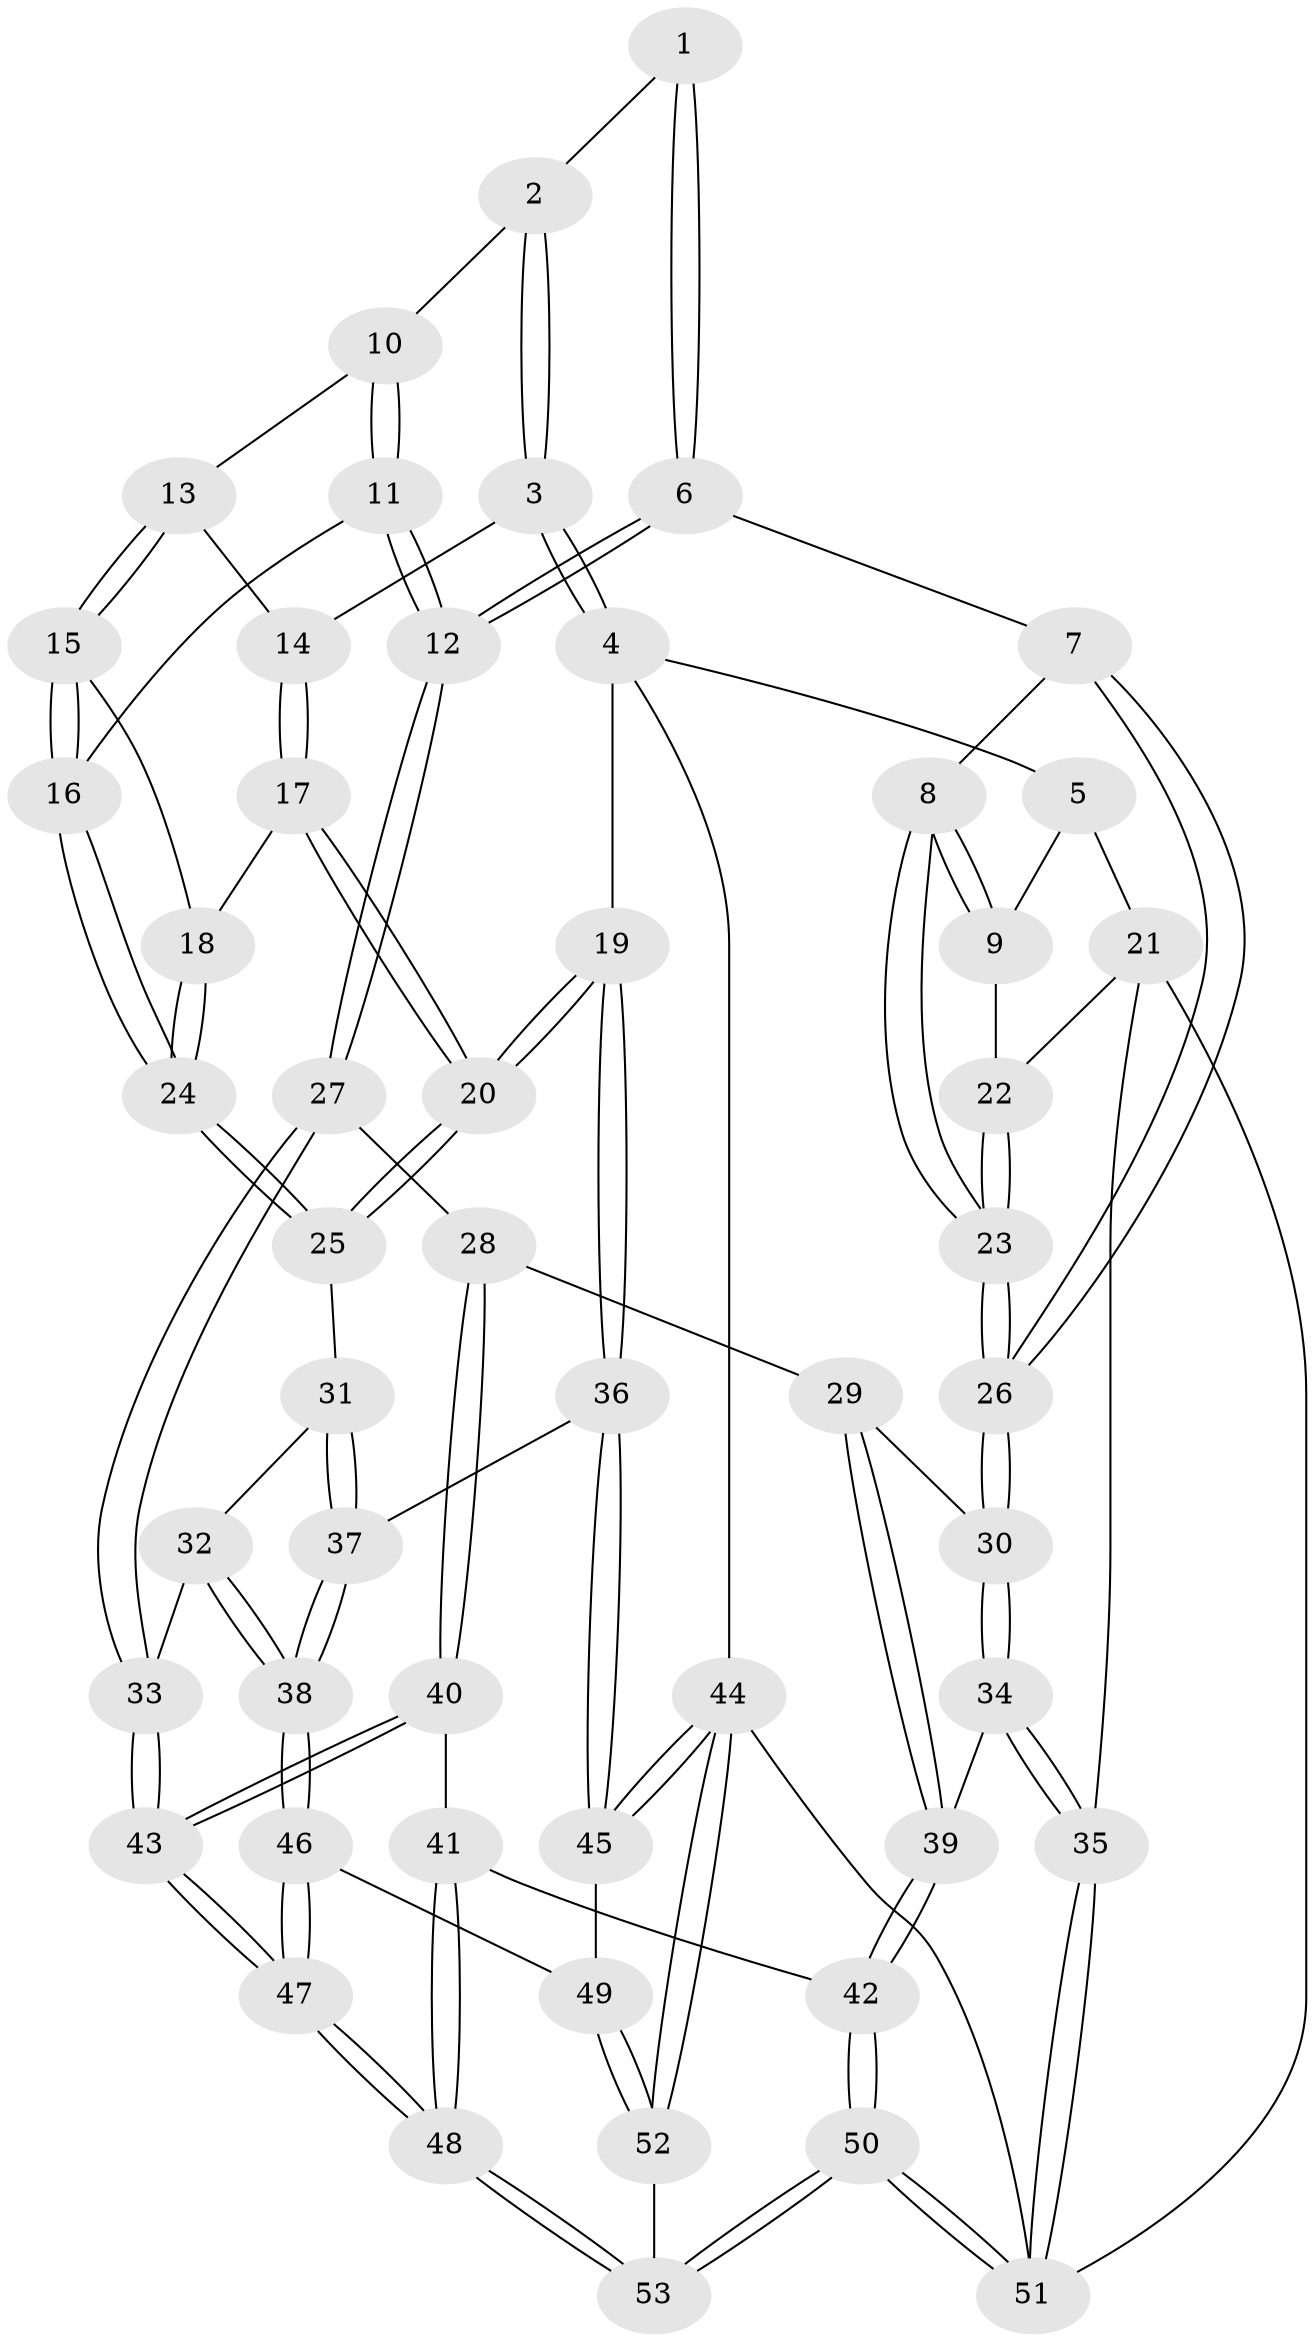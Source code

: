 // Generated by graph-tools (version 1.1) at 2025/38/03/09/25 02:38:35]
// undirected, 53 vertices, 129 edges
graph export_dot {
graph [start="1"]
  node [color=gray90,style=filled];
  1 [pos="+0.5241930720446774+0"];
  2 [pos="+0.6999093902359153+0"];
  3 [pos="+1+0"];
  4 [pos="+1+0"];
  5 [pos="+0.2424554804508217+0"];
  6 [pos="+0.45005647959778383+0.287608715415237"];
  7 [pos="+0.4328450650392914+0.2808803351036343"];
  8 [pos="+0.30455685074144445+0.22581827760711848"];
  9 [pos="+0.1987726647465843+0.12125679853166753"];
  10 [pos="+0.7100691617835361+0"];
  11 [pos="+0.6247397821135781+0.30829387123884555"];
  12 [pos="+0.5186587840069239+0.3678503427992247"];
  13 [pos="+0.8431181702612017+0.1873185187654793"];
  14 [pos="+0.8929331729549003+0.1956093737344706"];
  15 [pos="+0.6950607003400344+0.30040016299212396"];
  16 [pos="+0.6487137955169318+0.30824854544211083"];
  17 [pos="+0.9905661883367346+0.30827886221100875"];
  18 [pos="+0.8420240919700255+0.34782114062808955"];
  19 [pos="+1+0.38791796751340774"];
  20 [pos="+1+0.3744558571306296"];
  21 [pos="+0+0.18954596202175622"];
  22 [pos="+0.06517384025625819+0.19783268188161124"];
  23 [pos="+0.12605363308059384+0.46166162617695816"];
  24 [pos="+0.8262726104556433+0.47023741999672053"];
  25 [pos="+0.8314025818057743+0.48855424916323303"];
  26 [pos="+0.1255486914148487+0.46540663000854926"];
  27 [pos="+0.5142945350797141+0.4039114402451405"];
  28 [pos="+0.4041587309430144+0.517530405721829"];
  29 [pos="+0.4003454228635523+0.5183495675160825"];
  30 [pos="+0.12389208259210215+0.47488276786074773"];
  31 [pos="+0.8187403121319284+0.5146675212952483"];
  32 [pos="+0.7389153014853618+0.5708183551141403"];
  33 [pos="+0.6752661463805+0.5764907921828055"];
  34 [pos="+0+0.6042481776181714"];
  35 [pos="+0+0.617054758116614"];
  36 [pos="+1+0.4781299195581045"];
  37 [pos="+0.9590951141058098+0.6050328549350005"];
  38 [pos="+0.8854892826755342+0.7016412112200736"];
  39 [pos="+0.19704670156178858+0.7462446254690076"];
  40 [pos="+0.40500367769354256+0.5214739833040967"];
  41 [pos="+0.4120039065201622+0.666247294459625"];
  42 [pos="+0.24824153431643603+0.8307015071250325"];
  43 [pos="+0.6321227977451638+0.8203506567666629"];
  44 [pos="+1+1"];
  45 [pos="+1+0.9090605632290952"];
  46 [pos="+0.8835107451671931+0.7880333046352224"];
  47 [pos="+0.6297809700150118+0.9303214210367211"];
  48 [pos="+0.5942518390200364+0.9915894704926081"];
  49 [pos="+1+0.8342323881757948"];
  50 [pos="+0.33846959293195017+1"];
  51 [pos="+0+1"];
  52 [pos="+0.7507221472787093+1"];
  53 [pos="+0.5811011924695263+1"];
  1 -- 2;
  1 -- 6;
  1 -- 6;
  2 -- 3;
  2 -- 3;
  2 -- 10;
  3 -- 4;
  3 -- 4;
  3 -- 14;
  4 -- 5;
  4 -- 19;
  4 -- 44;
  5 -- 9;
  5 -- 21;
  6 -- 7;
  6 -- 12;
  6 -- 12;
  7 -- 8;
  7 -- 26;
  7 -- 26;
  8 -- 9;
  8 -- 9;
  8 -- 23;
  8 -- 23;
  9 -- 22;
  10 -- 11;
  10 -- 11;
  10 -- 13;
  11 -- 12;
  11 -- 12;
  11 -- 16;
  12 -- 27;
  12 -- 27;
  13 -- 14;
  13 -- 15;
  13 -- 15;
  14 -- 17;
  14 -- 17;
  15 -- 16;
  15 -- 16;
  15 -- 18;
  16 -- 24;
  16 -- 24;
  17 -- 18;
  17 -- 20;
  17 -- 20;
  18 -- 24;
  18 -- 24;
  19 -- 20;
  19 -- 20;
  19 -- 36;
  19 -- 36;
  20 -- 25;
  20 -- 25;
  21 -- 22;
  21 -- 35;
  21 -- 51;
  22 -- 23;
  22 -- 23;
  23 -- 26;
  23 -- 26;
  24 -- 25;
  24 -- 25;
  25 -- 31;
  26 -- 30;
  26 -- 30;
  27 -- 28;
  27 -- 33;
  27 -- 33;
  28 -- 29;
  28 -- 40;
  28 -- 40;
  29 -- 30;
  29 -- 39;
  29 -- 39;
  30 -- 34;
  30 -- 34;
  31 -- 32;
  31 -- 37;
  31 -- 37;
  32 -- 33;
  32 -- 38;
  32 -- 38;
  33 -- 43;
  33 -- 43;
  34 -- 35;
  34 -- 35;
  34 -- 39;
  35 -- 51;
  35 -- 51;
  36 -- 37;
  36 -- 45;
  36 -- 45;
  37 -- 38;
  37 -- 38;
  38 -- 46;
  38 -- 46;
  39 -- 42;
  39 -- 42;
  40 -- 41;
  40 -- 43;
  40 -- 43;
  41 -- 42;
  41 -- 48;
  41 -- 48;
  42 -- 50;
  42 -- 50;
  43 -- 47;
  43 -- 47;
  44 -- 45;
  44 -- 45;
  44 -- 52;
  44 -- 52;
  44 -- 51;
  45 -- 49;
  46 -- 47;
  46 -- 47;
  46 -- 49;
  47 -- 48;
  47 -- 48;
  48 -- 53;
  48 -- 53;
  49 -- 52;
  49 -- 52;
  50 -- 51;
  50 -- 51;
  50 -- 53;
  50 -- 53;
  52 -- 53;
}
